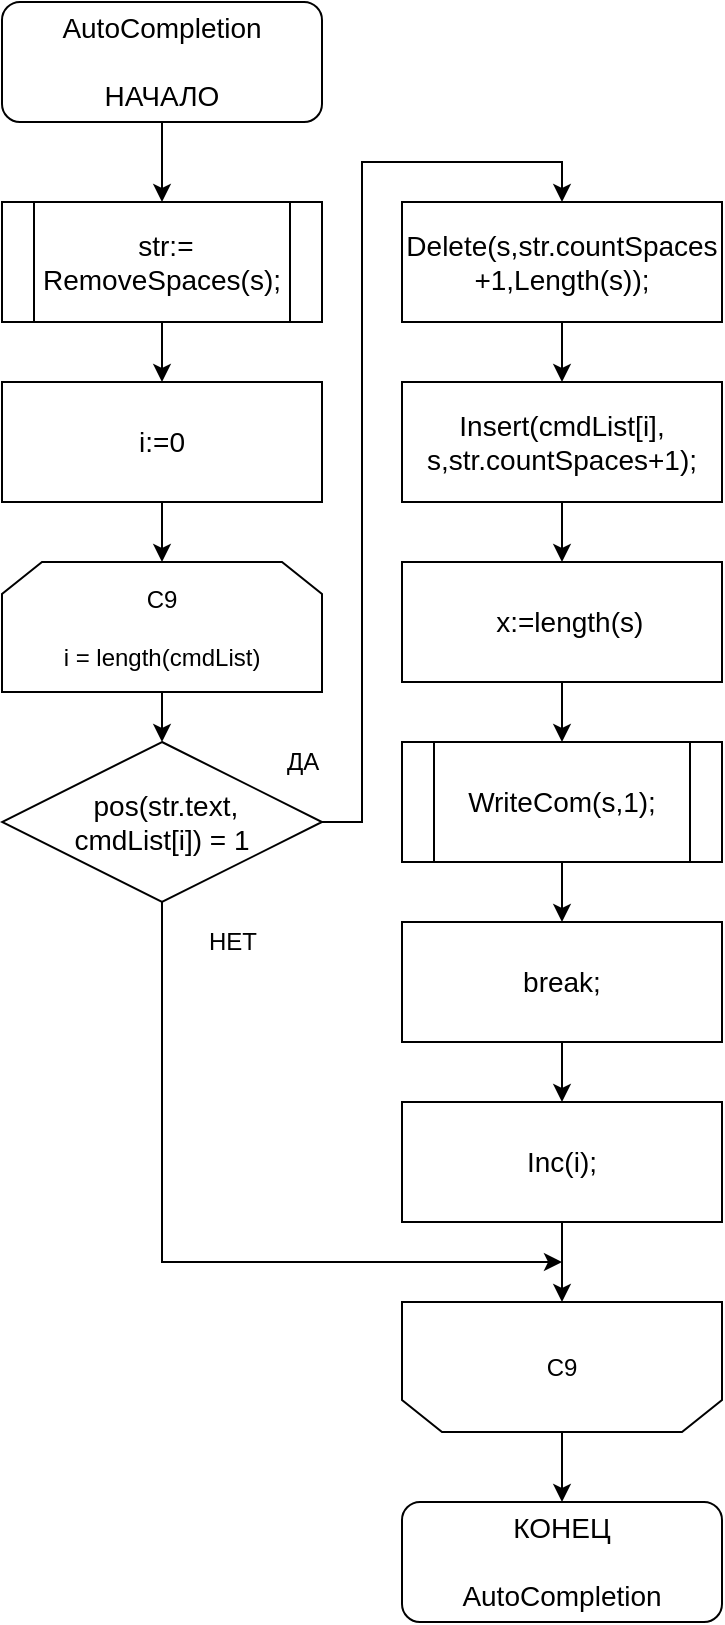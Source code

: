 <mxfile version="14.6.10" type="device"><diagram id="8xVQRqp2_853w5EYU20x" name="Page-1"><mxGraphModel dx="1422" dy="705" grid="1" gridSize="10" guides="1" tooltips="1" connect="1" arrows="1" fold="1" page="1" pageScale="1" pageWidth="827" pageHeight="1169" math="0" shadow="0"><root><mxCell id="0"/><mxCell id="1" parent="0"/><mxCell id="s0nT9A2qk92NlaDvlYz5-4" style="edgeStyle=orthogonalEdgeStyle;rounded=0;orthogonalLoop=1;jettySize=auto;html=1;exitX=0.5;exitY=1;exitDx=0;exitDy=0;" edge="1" parent="1" source="s0nT9A2qk92NlaDvlYz5-1" target="s0nT9A2qk92NlaDvlYz5-3"><mxGeometry relative="1" as="geometry"/></mxCell><mxCell id="s0nT9A2qk92NlaDvlYz5-1" value="&lt;font style=&quot;font-size: 14px&quot;&gt;AutoCompletion&lt;br&gt;&lt;br&gt;НАЧАЛО&lt;/font&gt;" style="rounded=1;whiteSpace=wrap;html=1;" vertex="1" parent="1"><mxGeometry x="40" y="40" width="160" height="60" as="geometry"/></mxCell><mxCell id="s0nT9A2qk92NlaDvlYz5-6" style="edgeStyle=orthogonalEdgeStyle;rounded=0;orthogonalLoop=1;jettySize=auto;html=1;exitX=0.5;exitY=1;exitDx=0;exitDy=0;entryX=0.5;entryY=0;entryDx=0;entryDy=0;" edge="1" parent="1" source="s0nT9A2qk92NlaDvlYz5-3" target="s0nT9A2qk92NlaDvlYz5-5"><mxGeometry relative="1" as="geometry"/></mxCell><mxCell id="s0nT9A2qk92NlaDvlYz5-3" value="&lt;font style=&quot;font-size: 14px&quot;&gt;&amp;nbsp;str:=&lt;br&gt;RemoveSpaces(s);&lt;/font&gt;" style="shape=process;whiteSpace=wrap;html=1;backgroundOutline=1;" vertex="1" parent="1"><mxGeometry x="40" y="140" width="160" height="60" as="geometry"/></mxCell><mxCell id="s0nT9A2qk92NlaDvlYz5-8" style="edgeStyle=orthogonalEdgeStyle;rounded=0;orthogonalLoop=1;jettySize=auto;html=1;exitX=0.5;exitY=1;exitDx=0;exitDy=0;entryX=0.5;entryY=0;entryDx=0;entryDy=0;" edge="1" parent="1" source="s0nT9A2qk92NlaDvlYz5-5" target="s0nT9A2qk92NlaDvlYz5-7"><mxGeometry relative="1" as="geometry"/></mxCell><mxCell id="s0nT9A2qk92NlaDvlYz5-5" value="&lt;font style=&quot;font-size: 14px&quot;&gt;i:=0&lt;/font&gt;" style="rounded=0;whiteSpace=wrap;html=1;" vertex="1" parent="1"><mxGeometry x="40" y="230" width="160" height="60" as="geometry"/></mxCell><mxCell id="s0nT9A2qk92NlaDvlYz5-10" style="edgeStyle=orthogonalEdgeStyle;rounded=0;orthogonalLoop=1;jettySize=auto;html=1;exitX=0.5;exitY=1;exitDx=0;exitDy=0;entryX=0.5;entryY=0;entryDx=0;entryDy=0;" edge="1" parent="1" source="s0nT9A2qk92NlaDvlYz5-7" target="s0nT9A2qk92NlaDvlYz5-9"><mxGeometry relative="1" as="geometry"/></mxCell><mxCell id="s0nT9A2qk92NlaDvlYz5-7" value="C9&lt;br&gt;&lt;br&gt;i = length(cmdList)" style="shape=loopLimit;whiteSpace=wrap;html=1;" vertex="1" parent="1"><mxGeometry x="40" y="320" width="160" height="65" as="geometry"/></mxCell><mxCell id="s0nT9A2qk92NlaDvlYz5-13" style="edgeStyle=orthogonalEdgeStyle;rounded=0;orthogonalLoop=1;jettySize=auto;html=1;exitX=1;exitY=0.5;exitDx=0;exitDy=0;entryX=0.5;entryY=0;entryDx=0;entryDy=0;" edge="1" parent="1" source="s0nT9A2qk92NlaDvlYz5-9" target="s0nT9A2qk92NlaDvlYz5-12"><mxGeometry relative="1" as="geometry"/></mxCell><mxCell id="s0nT9A2qk92NlaDvlYz5-29" style="edgeStyle=orthogonalEdgeStyle;rounded=0;orthogonalLoop=1;jettySize=auto;html=1;exitX=0.5;exitY=1;exitDx=0;exitDy=0;" edge="1" parent="1" source="s0nT9A2qk92NlaDvlYz5-9"><mxGeometry relative="1" as="geometry"><mxPoint x="320" y="670" as="targetPoint"/><Array as="points"><mxPoint x="120" y="670"/></Array></mxGeometry></mxCell><mxCell id="s0nT9A2qk92NlaDvlYz5-9" value="&lt;font style=&quot;font-size: 14px&quot;&gt;&amp;nbsp;pos(str.text,&lt;br&gt;cmdList[i]) = 1&lt;/font&gt;" style="rhombus;whiteSpace=wrap;html=1;" vertex="1" parent="1"><mxGeometry x="40" y="410" width="160" height="80" as="geometry"/></mxCell><mxCell id="s0nT9A2qk92NlaDvlYz5-16" style="edgeStyle=orthogonalEdgeStyle;rounded=0;orthogonalLoop=1;jettySize=auto;html=1;exitX=0.5;exitY=1;exitDx=0;exitDy=0;entryX=0.5;entryY=0;entryDx=0;entryDy=0;" edge="1" parent="1" source="s0nT9A2qk92NlaDvlYz5-11" target="s0nT9A2qk92NlaDvlYz5-15"><mxGeometry relative="1" as="geometry"/></mxCell><mxCell id="s0nT9A2qk92NlaDvlYz5-11" value="&lt;font style=&quot;font-size: 14px&quot;&gt;Insert(cmdList[i],&lt;br&gt;s,str.countSpaces+1);&lt;/font&gt;" style="rounded=0;whiteSpace=wrap;html=1;" vertex="1" parent="1"><mxGeometry x="240" y="230" width="160" height="60" as="geometry"/></mxCell><mxCell id="s0nT9A2qk92NlaDvlYz5-14" style="edgeStyle=orthogonalEdgeStyle;rounded=0;orthogonalLoop=1;jettySize=auto;html=1;exitX=0.5;exitY=1;exitDx=0;exitDy=0;entryX=0.5;entryY=0;entryDx=0;entryDy=0;" edge="1" parent="1" source="s0nT9A2qk92NlaDvlYz5-12" target="s0nT9A2qk92NlaDvlYz5-11"><mxGeometry relative="1" as="geometry"/></mxCell><mxCell id="s0nT9A2qk92NlaDvlYz5-12" value="&lt;font style=&quot;font-size: 14px&quot;&gt;Delete(s,str.countSpaces&lt;br&gt;+1,Length(s));&lt;/font&gt;" style="rounded=0;whiteSpace=wrap;html=1;" vertex="1" parent="1"><mxGeometry x="240" y="140" width="160" height="60" as="geometry"/></mxCell><mxCell id="s0nT9A2qk92NlaDvlYz5-18" style="edgeStyle=orthogonalEdgeStyle;rounded=0;orthogonalLoop=1;jettySize=auto;html=1;exitX=0.5;exitY=1;exitDx=0;exitDy=0;entryX=0.5;entryY=0;entryDx=0;entryDy=0;" edge="1" parent="1" source="s0nT9A2qk92NlaDvlYz5-15" target="s0nT9A2qk92NlaDvlYz5-17"><mxGeometry relative="1" as="geometry"/></mxCell><mxCell id="s0nT9A2qk92NlaDvlYz5-15" value="&lt;span style=&quot;font-size: 14px&quot;&gt;&amp;nbsp; x:=length(s)&lt;/span&gt;" style="rounded=0;whiteSpace=wrap;html=1;" vertex="1" parent="1"><mxGeometry x="240" y="320" width="160" height="60" as="geometry"/></mxCell><mxCell id="s0nT9A2qk92NlaDvlYz5-20" style="edgeStyle=orthogonalEdgeStyle;rounded=0;orthogonalLoop=1;jettySize=auto;html=1;exitX=0.5;exitY=1;exitDx=0;exitDy=0;entryX=0.5;entryY=0;entryDx=0;entryDy=0;" edge="1" parent="1" source="s0nT9A2qk92NlaDvlYz5-17" target="s0nT9A2qk92NlaDvlYz5-19"><mxGeometry relative="1" as="geometry"/></mxCell><mxCell id="s0nT9A2qk92NlaDvlYz5-17" value="&lt;span style=&quot;font-size: 14px&quot;&gt;WriteCom(s,1);&lt;/span&gt;" style="shape=process;whiteSpace=wrap;html=1;backgroundOutline=1;" vertex="1" parent="1"><mxGeometry x="240" y="410" width="160" height="60" as="geometry"/></mxCell><mxCell id="s0nT9A2qk92NlaDvlYz5-26" style="edgeStyle=orthogonalEdgeStyle;rounded=0;orthogonalLoop=1;jettySize=auto;html=1;exitX=0.5;exitY=1;exitDx=0;exitDy=0;entryX=0.5;entryY=0;entryDx=0;entryDy=0;" edge="1" parent="1" source="s0nT9A2qk92NlaDvlYz5-19" target="s0nT9A2qk92NlaDvlYz5-25"><mxGeometry relative="1" as="geometry"/></mxCell><mxCell id="s0nT9A2qk92NlaDvlYz5-19" value="&lt;span style=&quot;font-size: 14px&quot;&gt;break;&lt;/span&gt;" style="rounded=0;whiteSpace=wrap;html=1;" vertex="1" parent="1"><mxGeometry x="240" y="500" width="160" height="60" as="geometry"/></mxCell><mxCell id="s0nT9A2qk92NlaDvlYz5-21" value="&lt;font style=&quot;font-size: 14px&quot;&gt;КОНЕЦ&lt;br&gt;&lt;br&gt;AutoCompletion&lt;br&gt;&lt;/font&gt;" style="rounded=1;whiteSpace=wrap;html=1;" vertex="1" parent="1"><mxGeometry x="240" y="790" width="160" height="60" as="geometry"/></mxCell><mxCell id="s0nT9A2qk92NlaDvlYz5-24" style="edgeStyle=orthogonalEdgeStyle;rounded=0;orthogonalLoop=1;jettySize=auto;html=1;exitX=0.5;exitY=0;exitDx=0;exitDy=0;entryX=0.5;entryY=0;entryDx=0;entryDy=0;" edge="1" parent="1" source="s0nT9A2qk92NlaDvlYz5-22" target="s0nT9A2qk92NlaDvlYz5-21"><mxGeometry relative="1" as="geometry"/></mxCell><mxCell id="s0nT9A2qk92NlaDvlYz5-22" value="C9" style="shape=loopLimit;whiteSpace=wrap;html=1;direction=west;" vertex="1" parent="1"><mxGeometry x="240" y="690" width="160" height="65" as="geometry"/></mxCell><mxCell id="s0nT9A2qk92NlaDvlYz5-27" style="edgeStyle=orthogonalEdgeStyle;rounded=0;orthogonalLoop=1;jettySize=auto;html=1;exitX=0.5;exitY=1;exitDx=0;exitDy=0;entryX=0.5;entryY=1;entryDx=0;entryDy=0;" edge="1" parent="1" source="s0nT9A2qk92NlaDvlYz5-25" target="s0nT9A2qk92NlaDvlYz5-22"><mxGeometry relative="1" as="geometry"/></mxCell><mxCell id="s0nT9A2qk92NlaDvlYz5-25" value="&lt;span style=&quot;font-size: 14px&quot;&gt;Inc(i);&lt;/span&gt;" style="rounded=0;whiteSpace=wrap;html=1;" vertex="1" parent="1"><mxGeometry x="240" y="590" width="160" height="60" as="geometry"/></mxCell><mxCell id="s0nT9A2qk92NlaDvlYz5-28" value="ДА" style="text;html=1;align=center;verticalAlign=middle;resizable=0;points=[];autosize=1;strokeColor=none;" vertex="1" parent="1"><mxGeometry x="175" y="410" width="30" height="20" as="geometry"/></mxCell><mxCell id="s0nT9A2qk92NlaDvlYz5-31" value="НЕТ" style="text;html=1;align=center;verticalAlign=middle;resizable=0;points=[];autosize=1;strokeColor=none;" vertex="1" parent="1"><mxGeometry x="135" y="500" width="40" height="20" as="geometry"/></mxCell></root></mxGraphModel></diagram></mxfile>